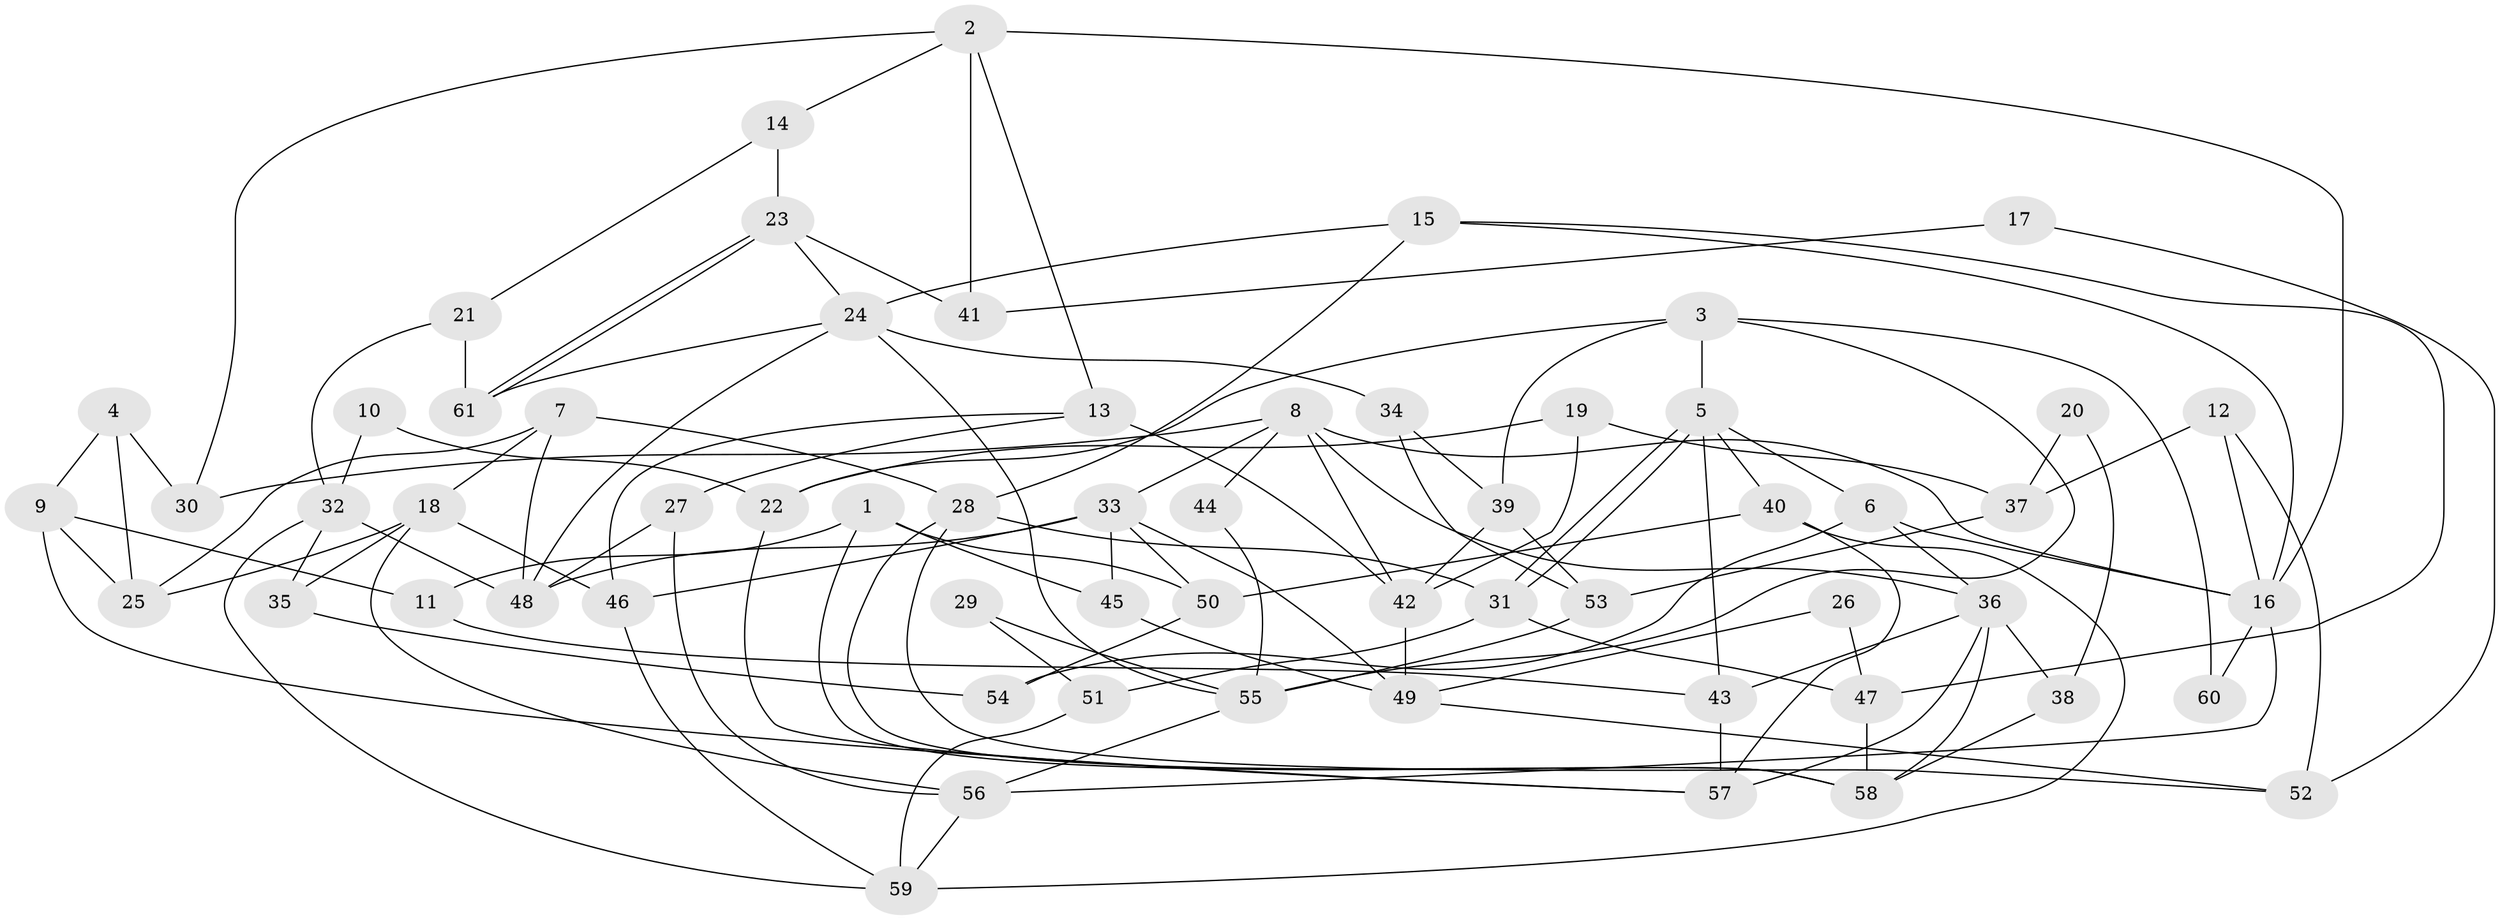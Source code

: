 // Generated by graph-tools (version 1.1) at 2025/50/03/09/25 03:50:05]
// undirected, 61 vertices, 122 edges
graph export_dot {
graph [start="1"]
  node [color=gray90,style=filled];
  1;
  2;
  3;
  4;
  5;
  6;
  7;
  8;
  9;
  10;
  11;
  12;
  13;
  14;
  15;
  16;
  17;
  18;
  19;
  20;
  21;
  22;
  23;
  24;
  25;
  26;
  27;
  28;
  29;
  30;
  31;
  32;
  33;
  34;
  35;
  36;
  37;
  38;
  39;
  40;
  41;
  42;
  43;
  44;
  45;
  46;
  47;
  48;
  49;
  50;
  51;
  52;
  53;
  54;
  55;
  56;
  57;
  58;
  59;
  60;
  61;
  1 -- 58;
  1 -- 50;
  1 -- 11;
  1 -- 45;
  2 -- 16;
  2 -- 13;
  2 -- 14;
  2 -- 30;
  2 -- 41;
  3 -- 5;
  3 -- 39;
  3 -- 22;
  3 -- 55;
  3 -- 60;
  4 -- 9;
  4 -- 25;
  4 -- 30;
  5 -- 31;
  5 -- 31;
  5 -- 43;
  5 -- 6;
  5 -- 40;
  6 -- 16;
  6 -- 36;
  6 -- 54;
  7 -- 48;
  7 -- 28;
  7 -- 18;
  7 -- 25;
  8 -- 30;
  8 -- 36;
  8 -- 16;
  8 -- 33;
  8 -- 42;
  8 -- 44;
  9 -- 25;
  9 -- 57;
  9 -- 11;
  10 -- 22;
  10 -- 32;
  11 -- 43;
  12 -- 16;
  12 -- 37;
  12 -- 52;
  13 -- 27;
  13 -- 46;
  13 -- 42;
  14 -- 23;
  14 -- 21;
  15 -- 28;
  15 -- 16;
  15 -- 24;
  15 -- 47;
  16 -- 56;
  16 -- 60;
  17 -- 52;
  17 -- 41;
  18 -- 46;
  18 -- 25;
  18 -- 35;
  18 -- 56;
  19 -- 42;
  19 -- 22;
  19 -- 37;
  20 -- 37;
  20 -- 38;
  21 -- 61;
  21 -- 32;
  22 -- 57;
  23 -- 24;
  23 -- 61;
  23 -- 61;
  23 -- 41;
  24 -- 48;
  24 -- 34;
  24 -- 55;
  24 -- 61;
  26 -- 49;
  26 -- 47;
  27 -- 48;
  27 -- 56;
  28 -- 31;
  28 -- 52;
  28 -- 58;
  29 -- 51;
  29 -- 55;
  31 -- 47;
  31 -- 51;
  32 -- 59;
  32 -- 35;
  32 -- 48;
  33 -- 45;
  33 -- 46;
  33 -- 48;
  33 -- 49;
  33 -- 50;
  34 -- 39;
  34 -- 53;
  35 -- 54;
  36 -- 57;
  36 -- 38;
  36 -- 43;
  36 -- 58;
  37 -- 53;
  38 -- 58;
  39 -- 53;
  39 -- 42;
  40 -- 50;
  40 -- 57;
  40 -- 59;
  42 -- 49;
  43 -- 57;
  44 -- 55;
  45 -- 49;
  46 -- 59;
  47 -- 58;
  49 -- 52;
  50 -- 54;
  51 -- 59;
  53 -- 55;
  55 -- 56;
  56 -- 59;
}
